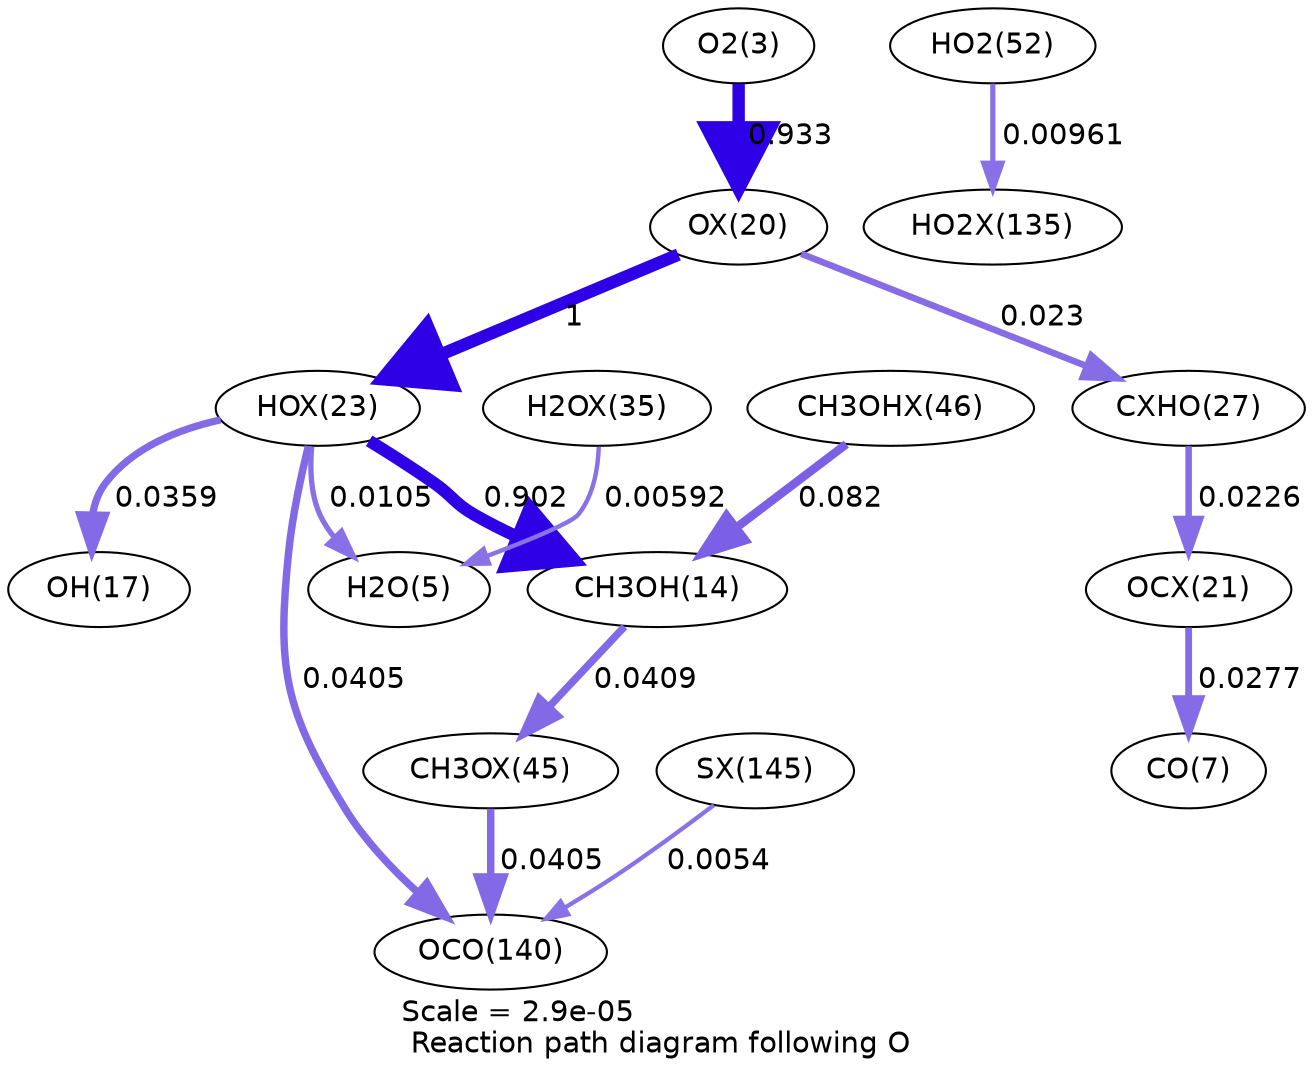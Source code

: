 digraph reaction_paths {
center=1;
s5 -> s33[fontname="Helvetica", penwidth=5.95, arrowsize=2.97, color="0.7, 1.43, 0.9"
, label=" 0.933"];
s33 -> s36[fontname="Helvetica", penwidth=6, arrowsize=3, color="0.7, 1.5, 0.9"
, label=" 1"];
s33 -> s39[fontname="Helvetica", penwidth=3.15, arrowsize=1.58, color="0.7, 0.523, 0.9"
, label=" 0.023"];
s36 -> s16[fontname="Helvetica", penwidth=5.92, arrowsize=2.96, color="0.7, 1.4, 0.9"
, label=" 0.902"];
s36 -> s19[fontname="Helvetica", penwidth=3.49, arrowsize=1.74, color="0.7, 0.536, 0.9"
, label=" 0.0359"];
s36 -> s7[fontname="Helvetica", penwidth=2.56, arrowsize=1.28, color="0.7, 0.511, 0.9"
, label=" 0.0105"];
s36 -> s25[fontname="Helvetica", penwidth=3.58, arrowsize=1.79, color="0.7, 0.541, 0.9"
, label=" 0.0405"];
s49 -> s16[fontname="Helvetica", penwidth=4.11, arrowsize=2.06, color="0.7, 0.582, 0.9"
, label=" 0.082"];
s16 -> s48[fontname="Helvetica", penwidth=3.59, arrowsize=1.79, color="0.7, 0.541, 0.9"
, label=" 0.0409"];
s42 -> s7[fontname="Helvetica", penwidth=2.13, arrowsize=1.06, color="0.7, 0.506, 0.9"
, label=" 0.00592"];
s48 -> s25[fontname="Helvetica", penwidth=3.58, arrowsize=1.79, color="0.7, 0.541, 0.9"
, label=" 0.0405"];
s55 -> s25[fontname="Helvetica", penwidth=2.06, arrowsize=1.03, color="0.7, 0.505, 0.9"
, label=" 0.0054"];
s21 -> s51[fontname="Helvetica", penwidth=2.49, arrowsize=1.25, color="0.7, 0.51, 0.9"
, label=" 0.00961"];
s39 -> s34[fontname="Helvetica", penwidth=3.14, arrowsize=1.57, color="0.7, 0.523, 0.9"
, label=" 0.0226"];
s34 -> s9[fontname="Helvetica", penwidth=3.29, arrowsize=1.65, color="0.7, 0.528, 0.9"
, label=" 0.0277"];
s5 [ fontname="Helvetica", label="O2(3)"];
s7 [ fontname="Helvetica", label="H2O(5)"];
s9 [ fontname="Helvetica", label="CO(7)"];
s16 [ fontname="Helvetica", label="CH3OH(14)"];
s19 [ fontname="Helvetica", label="OH(17)"];
s21 [ fontname="Helvetica", label="HO2(52)"];
s25 [ fontname="Helvetica", label="OCO(140)"];
s33 [ fontname="Helvetica", label="OX(20)"];
s34 [ fontname="Helvetica", label="OCX(21)"];
s36 [ fontname="Helvetica", label="HOX(23)"];
s39 [ fontname="Helvetica", label="CXHO(27)"];
s42 [ fontname="Helvetica", label="H2OX(35)"];
s48 [ fontname="Helvetica", label="CH3OX(45)"];
s49 [ fontname="Helvetica", label="CH3OHX(46)"];
s51 [ fontname="Helvetica", label="HO2X(135)"];
s55 [ fontname="Helvetica", label="SX(145)"];
 label = "Scale = 2.9e-05\l Reaction path diagram following O";
 fontname = "Helvetica";
}
